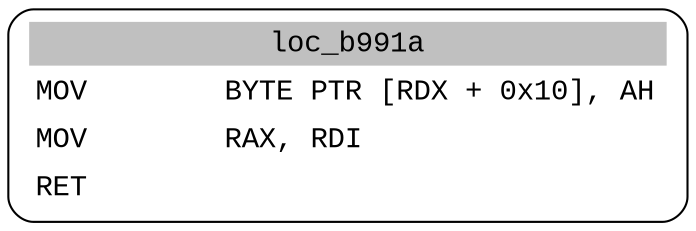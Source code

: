 digraph asm_graph {
1941 [
shape="Mrecord" fontname="Courier New"label =<<table border="0" cellborder="0" cellpadding="3"><tr><td align="center" colspan="2" bgcolor="grey">loc_b991a</td></tr><tr><td align="left">MOV        BYTE PTR [RDX + 0x10], AH</td></tr><tr><td align="left">MOV        RAX, RDI</td></tr><tr><td align="left">RET        </td></tr></table>> ];
}